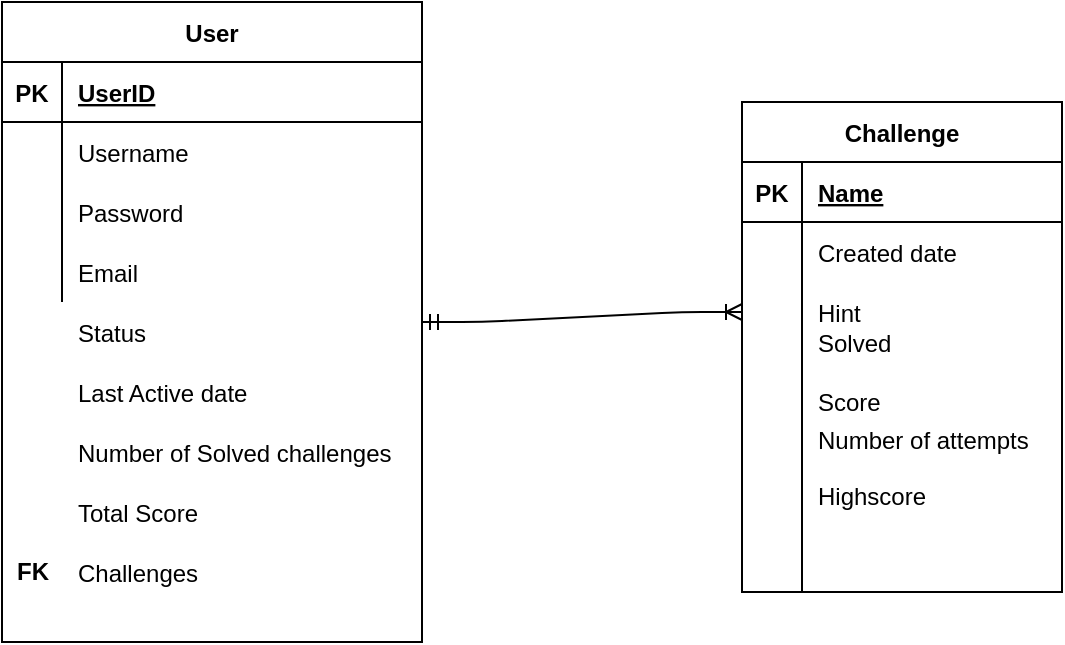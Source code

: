 <mxfile version="14.4.3" type="device"><diagram id="R2lEEEUBdFMjLlhIrx00" name="Page-1"><mxGraphModel dx="1422" dy="800" grid="1" gridSize="10" guides="1" tooltips="1" connect="1" arrows="1" fold="1" page="1" pageScale="1" pageWidth="850" pageHeight="1100" math="0" shadow="0" extFonts="Permanent Marker^https://fonts.googleapis.com/css?family=Permanent+Marker"><root><mxCell id="0"/><mxCell id="1" parent="0"/><mxCell id="qgoQOj2h7ya1lIxLjZ_n-64" value="" style="edgeStyle=entityRelationEdgeStyle;fontSize=12;html=1;endArrow=ERoneToMany;startArrow=ERmandOne;exitX=1;exitY=0.5;exitDx=0;exitDy=0;entryX=0;entryY=0.5;entryDx=0;entryDy=0;" parent="1" source="qgoQOj2h7ya1lIxLjZ_n-26" target="qgoQOj2h7ya1lIxLjZ_n-49" edge="1"><mxGeometry width="100" height="100" relative="1" as="geometry"><mxPoint x="390" y="330" as="sourcePoint"/><mxPoint x="490" y="230" as="targetPoint"/></mxGeometry></mxCell><mxCell id="EoGWhQj0EvEabntKoRYL-1" value="" style="group" vertex="1" connectable="0" parent="1"><mxGeometry x="120" y="30" width="220" height="320" as="geometry"/></mxCell><mxCell id="qgoQOj2h7ya1lIxLjZ_n-26" value="User" style="shape=table;startSize=30;container=1;collapsible=1;childLayout=tableLayout;fixedRows=1;rowLines=0;fontStyle=1;align=center;resizeLast=1;" parent="EoGWhQj0EvEabntKoRYL-1" vertex="1"><mxGeometry width="210" height="320" as="geometry"/></mxCell><mxCell id="qgoQOj2h7ya1lIxLjZ_n-27" value="" style="shape=partialRectangle;collapsible=0;dropTarget=0;pointerEvents=0;fillColor=none;top=0;left=0;bottom=1;right=0;points=[[0,0.5],[1,0.5]];portConstraint=eastwest;" parent="qgoQOj2h7ya1lIxLjZ_n-26" vertex="1"><mxGeometry y="30" width="210" height="30" as="geometry"/></mxCell><mxCell id="qgoQOj2h7ya1lIxLjZ_n-28" value="PK" style="shape=partialRectangle;connectable=0;fillColor=none;top=0;left=0;bottom=0;right=0;fontStyle=1;overflow=hidden;" parent="qgoQOj2h7ya1lIxLjZ_n-27" vertex="1"><mxGeometry width="30" height="30" as="geometry"/></mxCell><mxCell id="qgoQOj2h7ya1lIxLjZ_n-29" value="UserID" style="shape=partialRectangle;connectable=0;fillColor=none;top=0;left=0;bottom=0;right=0;align=left;spacingLeft=6;fontStyle=5;overflow=hidden;" parent="qgoQOj2h7ya1lIxLjZ_n-27" vertex="1"><mxGeometry x="30" width="180" height="30" as="geometry"/></mxCell><mxCell id="qgoQOj2h7ya1lIxLjZ_n-30" value="" style="shape=partialRectangle;collapsible=0;dropTarget=0;pointerEvents=0;fillColor=none;top=0;left=0;bottom=0;right=0;points=[[0,0.5],[1,0.5]];portConstraint=eastwest;" parent="qgoQOj2h7ya1lIxLjZ_n-26" vertex="1"><mxGeometry y="60" width="210" height="30" as="geometry"/></mxCell><mxCell id="qgoQOj2h7ya1lIxLjZ_n-31" value="" style="shape=partialRectangle;connectable=0;fillColor=none;top=0;left=0;bottom=0;right=0;editable=1;overflow=hidden;" parent="qgoQOj2h7ya1lIxLjZ_n-30" vertex="1"><mxGeometry width="30" height="30" as="geometry"/></mxCell><mxCell id="qgoQOj2h7ya1lIxLjZ_n-32" value="Username" style="shape=partialRectangle;connectable=0;fillColor=none;top=0;left=0;bottom=0;right=0;align=left;spacingLeft=6;overflow=hidden;" parent="qgoQOj2h7ya1lIxLjZ_n-30" vertex="1"><mxGeometry x="30" width="180" height="30" as="geometry"/></mxCell><mxCell id="qgoQOj2h7ya1lIxLjZ_n-33" value="" style="shape=partialRectangle;collapsible=0;dropTarget=0;pointerEvents=0;fillColor=none;top=0;left=0;bottom=0;right=0;points=[[0,0.5],[1,0.5]];portConstraint=eastwest;" parent="qgoQOj2h7ya1lIxLjZ_n-26" vertex="1"><mxGeometry y="90" width="210" height="30" as="geometry"/></mxCell><mxCell id="qgoQOj2h7ya1lIxLjZ_n-34" value="" style="shape=partialRectangle;connectable=0;fillColor=none;top=0;left=0;bottom=0;right=0;editable=1;overflow=hidden;" parent="qgoQOj2h7ya1lIxLjZ_n-33" vertex="1"><mxGeometry width="30" height="30" as="geometry"/></mxCell><mxCell id="qgoQOj2h7ya1lIxLjZ_n-35" value="Password" style="shape=partialRectangle;connectable=0;fillColor=none;top=0;left=0;bottom=0;right=0;align=left;spacingLeft=6;overflow=hidden;" parent="qgoQOj2h7ya1lIxLjZ_n-33" vertex="1"><mxGeometry x="30" width="180" height="30" as="geometry"/></mxCell><mxCell id="qgoQOj2h7ya1lIxLjZ_n-36" value="" style="shape=partialRectangle;collapsible=0;dropTarget=0;pointerEvents=0;fillColor=none;top=0;left=0;bottom=0;right=0;points=[[0,0.5],[1,0.5]];portConstraint=eastwest;" parent="qgoQOj2h7ya1lIxLjZ_n-26" vertex="1"><mxGeometry y="120" width="210" height="30" as="geometry"/></mxCell><mxCell id="qgoQOj2h7ya1lIxLjZ_n-37" value="" style="shape=partialRectangle;connectable=0;fillColor=none;top=0;left=0;bottom=0;right=0;editable=1;overflow=hidden;" parent="qgoQOj2h7ya1lIxLjZ_n-36" vertex="1"><mxGeometry width="30" height="30" as="geometry"/></mxCell><mxCell id="qgoQOj2h7ya1lIxLjZ_n-38" value="Email" style="shape=partialRectangle;connectable=0;fillColor=none;top=0;left=0;bottom=0;right=0;align=left;spacingLeft=6;overflow=hidden;" parent="qgoQOj2h7ya1lIxLjZ_n-36" vertex="1"><mxGeometry x="30" width="180" height="30" as="geometry"/></mxCell><mxCell id="qgoQOj2h7ya1lIxLjZ_n-39" value="Status" style="shape=partialRectangle;connectable=0;fillColor=none;top=0;left=0;bottom=0;right=0;align=left;spacingLeft=6;overflow=hidden;" parent="EoGWhQj0EvEabntKoRYL-1" vertex="1"><mxGeometry x="30" y="150" width="150" height="30" as="geometry"/></mxCell><mxCell id="qgoQOj2h7ya1lIxLjZ_n-40" value="Last Active date" style="shape=partialRectangle;connectable=0;fillColor=none;top=0;left=0;bottom=0;right=0;align=left;spacingLeft=6;overflow=hidden;" parent="EoGWhQj0EvEabntKoRYL-1" vertex="1"><mxGeometry x="30" y="180" width="150" height="30" as="geometry"/></mxCell><mxCell id="qgoQOj2h7ya1lIxLjZ_n-41" value="Number of Solved challenges" style="shape=partialRectangle;connectable=0;fillColor=none;top=0;left=0;bottom=0;right=0;align=left;spacingLeft=6;overflow=hidden;" parent="EoGWhQj0EvEabntKoRYL-1" vertex="1"><mxGeometry x="30" y="210" width="190" height="30" as="geometry"/></mxCell><mxCell id="qgoQOj2h7ya1lIxLjZ_n-59" value="Total Score" style="shape=partialRectangle;connectable=0;fillColor=none;top=0;left=0;bottom=0;right=0;align=left;spacingLeft=6;overflow=hidden;" parent="EoGWhQj0EvEabntKoRYL-1" vertex="1"><mxGeometry x="30" y="240" width="180" height="30" as="geometry"/></mxCell><mxCell id="qgoQOj2h7ya1lIxLjZ_n-62" value="Challenges" style="shape=partialRectangle;connectable=0;fillColor=none;top=0;left=0;bottom=0;right=0;align=left;spacingLeft=6;overflow=hidden;" parent="EoGWhQj0EvEabntKoRYL-1" vertex="1"><mxGeometry x="30" y="270" width="180" height="30" as="geometry"/></mxCell><mxCell id="qgoQOj2h7ya1lIxLjZ_n-63" value="&lt;b&gt;FK&lt;/b&gt;" style="text;html=1;align=center;verticalAlign=middle;resizable=0;points=[];autosize=1;" parent="EoGWhQj0EvEabntKoRYL-1" vertex="1"><mxGeometry y="275" width="30" height="20" as="geometry"/></mxCell><mxCell id="EoGWhQj0EvEabntKoRYL-2" value="" style="group" vertex="1" connectable="0" parent="1"><mxGeometry x="490" y="80" width="160" height="240" as="geometry"/></mxCell><mxCell id="qgoQOj2h7ya1lIxLjZ_n-42" value="Challenge" style="shape=table;startSize=30;container=1;collapsible=1;childLayout=tableLayout;fixedRows=1;rowLines=0;fontStyle=1;align=center;resizeLast=1;" parent="EoGWhQj0EvEabntKoRYL-2" vertex="1"><mxGeometry width="160" height="245" as="geometry"/></mxCell><mxCell id="qgoQOj2h7ya1lIxLjZ_n-43" value="" style="shape=partialRectangle;collapsible=0;dropTarget=0;pointerEvents=0;fillColor=none;top=0;left=0;bottom=1;right=0;points=[[0,0.5],[1,0.5]];portConstraint=eastwest;" parent="qgoQOj2h7ya1lIxLjZ_n-42" vertex="1"><mxGeometry y="30" width="160" height="30" as="geometry"/></mxCell><mxCell id="qgoQOj2h7ya1lIxLjZ_n-44" value="PK" style="shape=partialRectangle;connectable=0;fillColor=none;top=0;left=0;bottom=0;right=0;fontStyle=1;overflow=hidden;" parent="qgoQOj2h7ya1lIxLjZ_n-43" vertex="1"><mxGeometry width="30" height="30" as="geometry"/></mxCell><mxCell id="qgoQOj2h7ya1lIxLjZ_n-45" value="Name" style="shape=partialRectangle;connectable=0;fillColor=none;top=0;left=0;bottom=0;right=0;align=left;spacingLeft=6;fontStyle=5;overflow=hidden;" parent="qgoQOj2h7ya1lIxLjZ_n-43" vertex="1"><mxGeometry x="30" width="130" height="30" as="geometry"/></mxCell><mxCell id="qgoQOj2h7ya1lIxLjZ_n-46" value="" style="shape=partialRectangle;collapsible=0;dropTarget=0;pointerEvents=0;fillColor=none;top=0;left=0;bottom=0;right=0;points=[[0,0.5],[1,0.5]];portConstraint=eastwest;" parent="qgoQOj2h7ya1lIxLjZ_n-42" vertex="1"><mxGeometry y="60" width="160" height="30" as="geometry"/></mxCell><mxCell id="qgoQOj2h7ya1lIxLjZ_n-47" value="" style="shape=partialRectangle;connectable=0;fillColor=none;top=0;left=0;bottom=0;right=0;editable=1;overflow=hidden;" parent="qgoQOj2h7ya1lIxLjZ_n-46" vertex="1"><mxGeometry width="30" height="30" as="geometry"/></mxCell><mxCell id="qgoQOj2h7ya1lIxLjZ_n-48" value="Created date" style="shape=partialRectangle;connectable=0;fillColor=none;top=0;left=0;bottom=0;right=0;align=left;spacingLeft=6;overflow=hidden;" parent="qgoQOj2h7ya1lIxLjZ_n-46" vertex="1"><mxGeometry x="30" width="130" height="30" as="geometry"/></mxCell><mxCell id="qgoQOj2h7ya1lIxLjZ_n-49" value="" style="shape=partialRectangle;collapsible=0;dropTarget=0;pointerEvents=0;fillColor=none;top=0;left=0;bottom=0;right=0;points=[[0,0.5],[1,0.5]];portConstraint=eastwest;" parent="qgoQOj2h7ya1lIxLjZ_n-42" vertex="1"><mxGeometry y="90" width="160" height="30" as="geometry"/></mxCell><mxCell id="qgoQOj2h7ya1lIxLjZ_n-50" value="" style="shape=partialRectangle;connectable=0;fillColor=none;top=0;left=0;bottom=0;right=0;editable=1;overflow=hidden;" parent="qgoQOj2h7ya1lIxLjZ_n-49" vertex="1"><mxGeometry width="30" height="30" as="geometry"/></mxCell><mxCell id="qgoQOj2h7ya1lIxLjZ_n-51" value="Hint" style="shape=partialRectangle;connectable=0;fillColor=none;top=0;left=0;bottom=0;right=0;align=left;spacingLeft=6;overflow=hidden;" parent="qgoQOj2h7ya1lIxLjZ_n-49" vertex="1"><mxGeometry x="30" width="130" height="30" as="geometry"/></mxCell><mxCell id="qgoQOj2h7ya1lIxLjZ_n-52" value="" style="shape=partialRectangle;collapsible=0;dropTarget=0;pointerEvents=0;fillColor=none;top=0;left=0;bottom=0;right=0;points=[[0,0.5],[1,0.5]];portConstraint=eastwest;" parent="qgoQOj2h7ya1lIxLjZ_n-42" vertex="1"><mxGeometry y="120" width="160" height="125" as="geometry"/></mxCell><mxCell id="qgoQOj2h7ya1lIxLjZ_n-53" value="" style="shape=partialRectangle;connectable=0;fillColor=none;top=0;left=0;bottom=0;right=0;editable=1;overflow=hidden;" parent="qgoQOj2h7ya1lIxLjZ_n-52" vertex="1"><mxGeometry width="30" height="125" as="geometry"/></mxCell><mxCell id="qgoQOj2h7ya1lIxLjZ_n-54" value="Number of attempts&#10;&#10;Highscore" style="shape=partialRectangle;connectable=0;fillColor=none;top=0;left=0;bottom=0;right=0;align=left;spacingLeft=6;overflow=hidden;" parent="qgoQOj2h7ya1lIxLjZ_n-52" vertex="1"><mxGeometry x="30" width="130" height="125" as="geometry"/></mxCell><mxCell id="qgoQOj2h7ya1lIxLjZ_n-58" value="Solved" style="shape=partialRectangle;connectable=0;fillColor=none;top=0;left=0;bottom=0;right=0;align=left;spacingLeft=6;overflow=hidden;" parent="EoGWhQj0EvEabntKoRYL-2" vertex="1"><mxGeometry x="30" y="105.306" width="60" height="29.388" as="geometry"/></mxCell><mxCell id="qgoQOj2h7ya1lIxLjZ_n-61" value="Score" style="shape=partialRectangle;connectable=0;fillColor=none;top=0;left=0;bottom=0;right=0;align=left;spacingLeft=6;overflow=hidden;" parent="EoGWhQj0EvEabntKoRYL-2" vertex="1"><mxGeometry x="30" y="134.694" width="60" height="29.388" as="geometry"/></mxCell></root></mxGraphModel></diagram></mxfile>